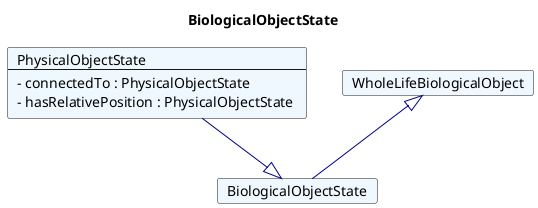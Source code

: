 @startuml
Title BiologicalObjectState 

Card BiologicalObjectState #F0F8FF [
BiologicalObjectState
]
Card PhysicalObjectState #F0F8FF [
PhysicalObjectState
----
- connectedTo : PhysicalObjectState 
- hasRelativePosition : PhysicalObjectState 
]
PhysicalObjectState --|> BiologicalObjectState  #00008B 
Card WholeLifeBiologicalObject #F0F8FF [
WholeLifeBiologicalObject
]
WholeLifeBiologicalObject <|-- BiologicalObjectState  #00008B 
@enduml